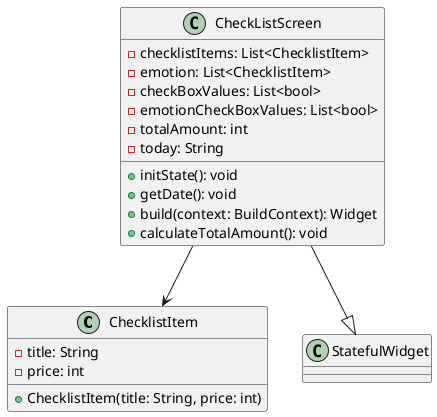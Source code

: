 @startuml
class ChecklistItem {
  - title: String
  - price: int
  + ChecklistItem(title: String, price: int)
}

class CheckListScreen {
  - checklistItems: List<ChecklistItem>
  - emotion: List<ChecklistItem>
  - checkBoxValues: List<bool>
  - emotionCheckBoxValues: List<bool>
  - totalAmount: int
  - today: String
  + initState(): void
  + getDate(): void
  + build(context: BuildContext): Widget
  + calculateTotalAmount(): void
}

CheckListScreen --|> StatefulWidget
CheckListScreen --> ChecklistItem
@enduml
